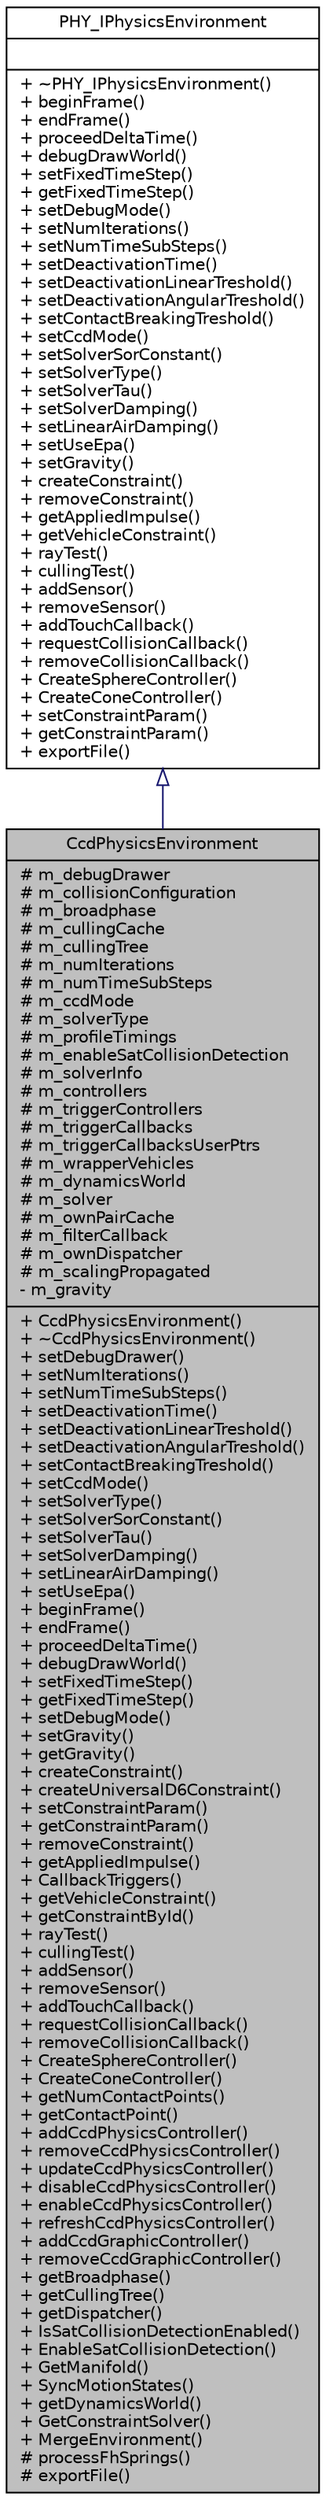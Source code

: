 digraph G
{
  edge [fontname="Helvetica",fontsize="10",labelfontname="Helvetica",labelfontsize="10"];
  node [fontname="Helvetica",fontsize="10",shape=record];
  Node1 [label="{CcdPhysicsEnvironment\n|# m_debugDrawer\l# m_collisionConfiguration\l# m_broadphase\l# m_cullingCache\l# m_cullingTree\l# m_numIterations\l# m_numTimeSubSteps\l# m_ccdMode\l# m_solverType\l# m_profileTimings\l# m_enableSatCollisionDetection\l# m_solverInfo\l# m_controllers\l# m_triggerControllers\l# m_triggerCallbacks\l# m_triggerCallbacksUserPtrs\l# m_wrapperVehicles\l# m_dynamicsWorld\l# m_solver\l# m_ownPairCache\l# m_filterCallback\l# m_ownDispatcher\l# m_scalingPropagated\l- m_gravity\l|+ CcdPhysicsEnvironment()\l+ ~CcdPhysicsEnvironment()\l+ setDebugDrawer()\l+ setNumIterations()\l+ setNumTimeSubSteps()\l+ setDeactivationTime()\l+ setDeactivationLinearTreshold()\l+ setDeactivationAngularTreshold()\l+ setContactBreakingTreshold()\l+ setCcdMode()\l+ setSolverType()\l+ setSolverSorConstant()\l+ setSolverTau()\l+ setSolverDamping()\l+ setLinearAirDamping()\l+ setUseEpa()\l+ beginFrame()\l+ endFrame()\l+ proceedDeltaTime()\l+ debugDrawWorld()\l+ setFixedTimeStep()\l+ getFixedTimeStep()\l+ setDebugMode()\l+ setGravity()\l+ getGravity()\l+ createConstraint()\l+ createUniversalD6Constraint()\l+ setConstraintParam()\l+ getConstraintParam()\l+ removeConstraint()\l+ getAppliedImpulse()\l+ CallbackTriggers()\l+ getVehicleConstraint()\l+ getConstraintById()\l+ rayTest()\l+ cullingTest()\l+ addSensor()\l+ removeSensor()\l+ addTouchCallback()\l+ requestCollisionCallback()\l+ removeCollisionCallback()\l+ CreateSphereController()\l+ CreateConeController()\l+ getNumContactPoints()\l+ getContactPoint()\l+ addCcdPhysicsController()\l+ removeCcdPhysicsController()\l+ updateCcdPhysicsController()\l+ disableCcdPhysicsController()\l+ enableCcdPhysicsController()\l+ refreshCcdPhysicsController()\l+ addCcdGraphicController()\l+ removeCcdGraphicController()\l+ getBroadphase()\l+ getCullingTree()\l+ getDispatcher()\l+ IsSatCollisionDetectionEnabled()\l+ EnableSatCollisionDetection()\l+ GetManifold()\l+ SyncMotionStates()\l+ getDynamicsWorld()\l+ GetConstraintSolver()\l+ MergeEnvironment()\l# processFhSprings()\l# exportFile()\l}",height=0.2,width=0.4,color="black", fillcolor="grey75", style="filled" fontcolor="black"];
  Node2 -> Node1 [dir=back,color="midnightblue",fontsize="10",style="solid",arrowtail="empty",fontname="Helvetica"];
  Node2 [label="{PHY_IPhysicsEnvironment\n||+ ~PHY_IPhysicsEnvironment()\l+ beginFrame()\l+ endFrame()\l+ proceedDeltaTime()\l+ debugDrawWorld()\l+ setFixedTimeStep()\l+ getFixedTimeStep()\l+ setDebugMode()\l+ setNumIterations()\l+ setNumTimeSubSteps()\l+ setDeactivationTime()\l+ setDeactivationLinearTreshold()\l+ setDeactivationAngularTreshold()\l+ setContactBreakingTreshold()\l+ setCcdMode()\l+ setSolverSorConstant()\l+ setSolverType()\l+ setSolverTau()\l+ setSolverDamping()\l+ setLinearAirDamping()\l+ setUseEpa()\l+ setGravity()\l+ createConstraint()\l+ removeConstraint()\l+ getAppliedImpulse()\l+ getVehicleConstraint()\l+ rayTest()\l+ cullingTest()\l+ addSensor()\l+ removeSensor()\l+ addTouchCallback()\l+ requestCollisionCallback()\l+ removeCollisionCallback()\l+ CreateSphereController()\l+ CreateConeController()\l+ setConstraintParam()\l+ getConstraintParam()\l+ exportFile()\l}",height=0.2,width=0.4,color="black", fillcolor="white", style="filled",URL="$d4/db0/classPHY__IPhysicsEnvironment.html"];
}
